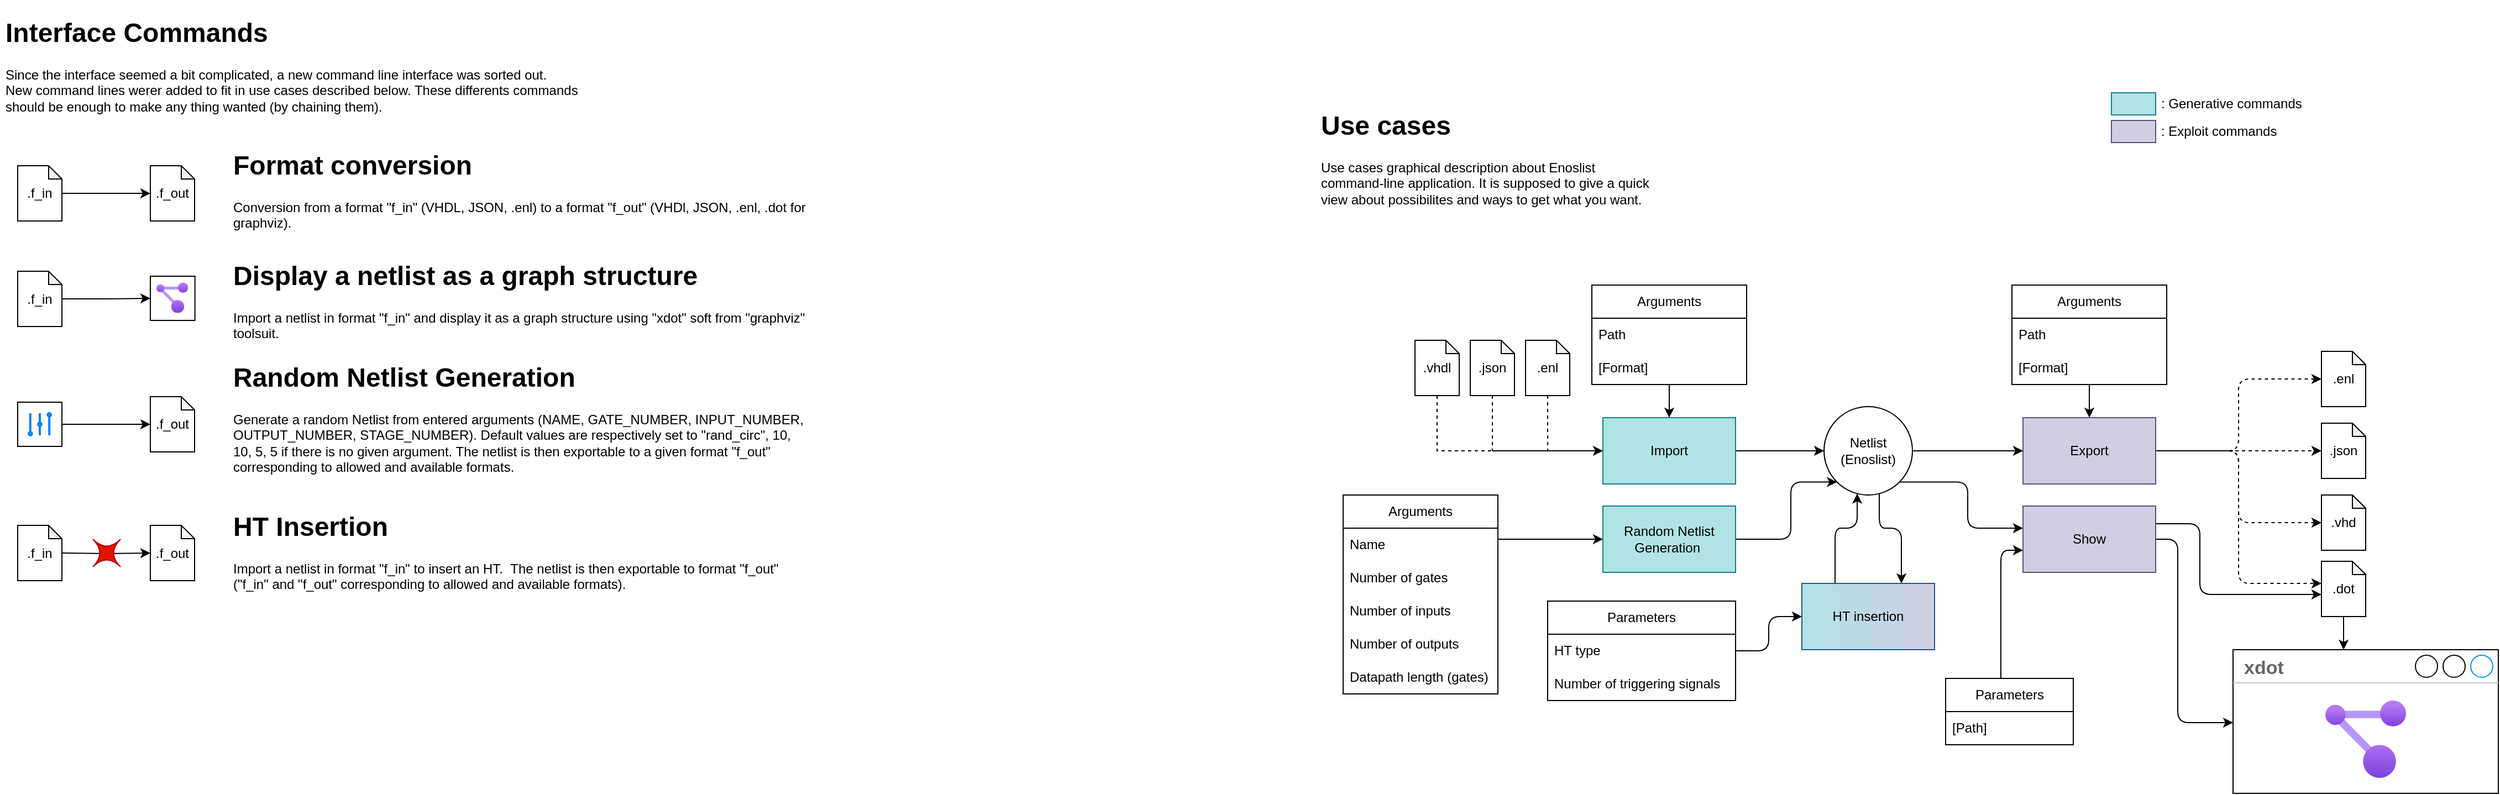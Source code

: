 <mxfile scale="4" border="5">
    <diagram id="F-jcvmtaAcMN6WuGPzHL" name="Page-1">
        <mxGraphModel dx="3872" dy="1431" grid="1" gridSize="10" guides="1" tooltips="1" connect="1" arrows="1" fold="1" page="1" pageScale="1" pageWidth="1169" pageHeight="827" math="0" shadow="0">
            <root>
                <mxCell id="0"/>
                <mxCell id="1" parent="0"/>
                <mxCell id="3" value="" style="endArrow=classic;html=1;" parent="1" edge="1">
                    <mxGeometry width="50" height="50" relative="1" as="geometry">
                        <mxPoint x="210" y="423" as="sourcePoint"/>
                        <mxPoint x="310" y="423" as="targetPoint"/>
                    </mxGeometry>
                </mxCell>
                <mxCell id="16" style="edgeStyle=orthogonalEdgeStyle;html=1;exitX=1;exitY=0.5;exitDx=0;exitDy=0;endArrow=classic;endFill=1;entryX=0;entryY=0.5;entryDx=0;entryDy=0;entryPerimeter=0;dashed=1;" parent="1" source="4" target="17" edge="1">
                    <mxGeometry relative="1" as="geometry">
                        <mxPoint x="930" y="423.348" as="targetPoint"/>
                    </mxGeometry>
                </mxCell>
                <mxCell id="22" style="edgeStyle=orthogonalEdgeStyle;html=1;exitX=1;exitY=0.5;exitDx=0;exitDy=0;entryX=0;entryY=0.5;entryDx=0;entryDy=0;entryPerimeter=0;endArrow=classic;endFill=1;startArrow=none;startFill=0;dashed=1;" parent="1" source="4" target="18" edge="1">
                    <mxGeometry relative="1" as="geometry"/>
                </mxCell>
                <mxCell id="23" style="edgeStyle=orthogonalEdgeStyle;html=1;exitX=1;exitY=0.5;exitDx=0;exitDy=0;entryX=0;entryY=0.5;entryDx=0;entryDy=0;entryPerimeter=0;endArrow=classic;endFill=1;dashed=1;" parent="1" source="4" target="20" edge="1">
                    <mxGeometry relative="1" as="geometry"/>
                </mxCell>
                <mxCell id="24" style="edgeStyle=orthogonalEdgeStyle;html=1;exitX=1;exitY=0.5;exitDx=0;exitDy=0;endArrow=classic;endFill=1;dashed=1;" parent="1" source="4" target="21" edge="1">
                    <mxGeometry relative="1" as="geometry">
                        <Array as="points">
                            <mxPoint x="885" y="423"/>
                            <mxPoint x="885" y="543"/>
                        </Array>
                    </mxGeometry>
                </mxCell>
                <mxCell id="27" style="edgeStyle=orthogonalEdgeStyle;html=1;exitX=1;exitY=0.5;exitDx=0;exitDy=0;startArrow=none;startFill=0;endArrow=none;endFill=0;" parent="1" source="4" edge="1">
                    <mxGeometry relative="1" as="geometry">
                        <mxPoint x="880" y="423" as="targetPoint"/>
                    </mxGeometry>
                </mxCell>
                <mxCell id="46" style="edgeStyle=orthogonalEdgeStyle;html=1;exitX=0.5;exitY=0;exitDx=0;exitDy=0;strokeWidth=1;startArrow=classic;startFill=1;endArrow=none;endFill=0;" parent="1" source="4" target="42" edge="1">
                    <mxGeometry relative="1" as="geometry"/>
                </mxCell>
                <mxCell id="4" value="Export" style="rounded=0;whiteSpace=wrap;html=1;fillColor=#d0cee2;strokeColor=#56517e;" parent="1" vertex="1">
                    <mxGeometry x="690" y="393" width="120" height="60" as="geometry"/>
                </mxCell>
                <mxCell id="8" style="edgeStyle=orthogonalEdgeStyle;html=1;exitX=0.5;exitY=1;exitDx=0;exitDy=0;exitPerimeter=0;dashed=1;endArrow=none;endFill=0;arcSize=0;entryX=0;entryY=0.5;entryDx=0;entryDy=0;" parent="1" source="6" target="9" edge="1">
                    <mxGeometry relative="1" as="geometry">
                        <mxPoint x="160" y="423" as="targetPoint"/>
                    </mxGeometry>
                </mxCell>
                <mxCell id="6" value=".vhdl" style="shape=note;whiteSpace=wrap;html=1;backgroundOutline=1;darkOpacity=0.05;size=12;" parent="1" vertex="1">
                    <mxGeometry x="140" y="323" width="40" height="50" as="geometry"/>
                </mxCell>
                <mxCell id="12" style="edgeStyle=orthogonalEdgeStyle;html=1;exitX=0.5;exitY=1;exitDx=0;exitDy=0;exitPerimeter=0;endArrow=none;endFill=0;dashed=1;arcSize=0;" parent="1" source="7" edge="1">
                    <mxGeometry relative="1" as="geometry">
                        <mxPoint x="210" y="423" as="targetPoint"/>
                    </mxGeometry>
                </mxCell>
                <mxCell id="7" value=".json" style="shape=note;whiteSpace=wrap;html=1;backgroundOutline=1;darkOpacity=0.05;size=12;" parent="1" vertex="1">
                    <mxGeometry x="190" y="323" width="40" height="50" as="geometry"/>
                </mxCell>
                <mxCell id="11" style="edgeStyle=none;html=1;exitX=1;exitY=0.5;exitDx=0;exitDy=0;entryX=0;entryY=0.5;entryDx=0;entryDy=0;endArrow=classic;endFill=1;" parent="1" source="9" target="10" edge="1">
                    <mxGeometry relative="1" as="geometry"/>
                </mxCell>
                <mxCell id="69" style="edgeStyle=orthogonalEdgeStyle;html=1;exitX=0.5;exitY=0;exitDx=0;exitDy=0;strokeWidth=1;startArrow=classic;startFill=1;endArrow=none;endFill=0;" parent="1" source="9" target="66" edge="1">
                    <mxGeometry relative="1" as="geometry">
                        <Array as="points">
                            <mxPoint x="370" y="353"/>
                            <mxPoint x="370" y="353"/>
                        </Array>
                    </mxGeometry>
                </mxCell>
                <mxCell id="9" value="Import" style="rounded=0;whiteSpace=wrap;html=1;fillColor=#b0e3e6;strokeColor=#0e8088;" parent="1" vertex="1">
                    <mxGeometry x="310" y="393" width="120" height="60" as="geometry"/>
                </mxCell>
                <mxCell id="15" style="edgeStyle=orthogonalEdgeStyle;html=1;exitX=1;exitY=0.5;exitDx=0;exitDy=0;entryX=0;entryY=0.5;entryDx=0;entryDy=0;endArrow=classic;endFill=1;" parent="1" source="10" target="4" edge="1">
                    <mxGeometry relative="1" as="geometry"/>
                </mxCell>
                <mxCell id="29" style="edgeStyle=orthogonalEdgeStyle;html=1;exitX=1;exitY=1;exitDx=0;exitDy=0;strokeWidth=1;startArrow=none;startFill=0;endArrow=classic;endFill=1;" parent="1" source="10" target="28" edge="1">
                    <mxGeometry relative="1" as="geometry">
                        <Array as="points">
                            <mxPoint x="640" y="451"/>
                            <mxPoint x="640" y="493"/>
                        </Array>
                    </mxGeometry>
                </mxCell>
                <mxCell id="50" style="edgeStyle=orthogonalEdgeStyle;html=1;strokeWidth=1;startArrow=classic;startFill=1;endArrow=none;endFill=0;" parent="1" source="10" target="51" edge="1">
                    <mxGeometry relative="1" as="geometry">
                        <mxPoint x="500" y="543" as="targetPoint"/>
                        <Array as="points">
                            <mxPoint x="540" y="493"/>
                            <mxPoint x="520" y="493"/>
                        </Array>
                    </mxGeometry>
                </mxCell>
                <mxCell id="10" value="Netlist&lt;br&gt;(Enoslist)" style="ellipse;whiteSpace=wrap;html=1;aspect=fixed;" parent="1" vertex="1">
                    <mxGeometry x="510" y="383" width="80" height="80" as="geometry"/>
                </mxCell>
                <mxCell id="14" style="edgeStyle=orthogonalEdgeStyle;html=1;exitX=0.5;exitY=1;exitDx=0;exitDy=0;exitPerimeter=0;dashed=1;endArrow=none;endFill=0;" parent="1" source="13" edge="1">
                    <mxGeometry relative="1" as="geometry">
                        <mxPoint x="260.111" y="423" as="targetPoint"/>
                    </mxGeometry>
                </mxCell>
                <mxCell id="13" value=".enl" style="shape=note;whiteSpace=wrap;html=1;backgroundOutline=1;darkOpacity=0.05;size=12;" parent="1" vertex="1">
                    <mxGeometry x="240" y="323" width="40" height="50" as="geometry"/>
                </mxCell>
                <mxCell id="17" value=".enl" style="shape=note;whiteSpace=wrap;html=1;backgroundOutline=1;darkOpacity=0.05;size=12;" parent="1" vertex="1">
                    <mxGeometry x="960" y="333" width="40" height="50" as="geometry"/>
                </mxCell>
                <mxCell id="18" value=".json" style="shape=note;whiteSpace=wrap;html=1;backgroundOutline=1;darkOpacity=0.05;size=12;" parent="1" vertex="1">
                    <mxGeometry x="960" y="398" width="40" height="50" as="geometry"/>
                </mxCell>
                <mxCell id="19" value=".vhd" style="shape=note;whiteSpace=wrap;html=1;backgroundOutline=1;darkOpacity=0.05;size=12;" parent="1" vertex="1">
                    <mxGeometry x="960" y="463" width="40" height="50" as="geometry"/>
                </mxCell>
                <mxCell id="20" value=".vhd" style="shape=note;whiteSpace=wrap;html=1;backgroundOutline=1;darkOpacity=0.05;size=12;" parent="1" vertex="1">
                    <mxGeometry x="960" y="463" width="40" height="50" as="geometry"/>
                </mxCell>
                <mxCell id="61" style="edgeStyle=orthogonalEdgeStyle;html=1;exitX=0.5;exitY=1;exitDx=0;exitDy=0;exitPerimeter=0;strokeWidth=1;startArrow=none;startFill=0;endArrow=classic;endFill=1;" parent="1" source="21" target="34" edge="1">
                    <mxGeometry relative="1" as="geometry">
                        <Array as="points">
                            <mxPoint x="980" y="599"/>
                            <mxPoint x="980" y="599"/>
                        </Array>
                    </mxGeometry>
                </mxCell>
                <mxCell id="21" value=".dot" style="shape=note;whiteSpace=wrap;html=1;backgroundOutline=1;darkOpacity=0.05;size=12;" parent="1" vertex="1">
                    <mxGeometry x="960" y="523" width="40" height="50" as="geometry"/>
                </mxCell>
                <mxCell id="30" style="edgeStyle=orthogonalEdgeStyle;html=1;strokeWidth=1;startArrow=none;startFill=0;endArrow=classic;endFill=1;" parent="1" source="28" target="21" edge="1">
                    <mxGeometry relative="1" as="geometry">
                        <Array as="points">
                            <mxPoint x="850" y="489"/>
                            <mxPoint x="850" y="553"/>
                        </Array>
                    </mxGeometry>
                </mxCell>
                <mxCell id="35" style="edgeStyle=orthogonalEdgeStyle;html=1;strokeWidth=1;startArrow=none;startFill=0;endArrow=classic;endFill=1;" parent="1" source="28" target="34" edge="1">
                    <mxGeometry relative="1" as="geometry">
                        <Array as="points">
                            <mxPoint x="830" y="503"/>
                            <mxPoint x="830" y="669"/>
                        </Array>
                    </mxGeometry>
                </mxCell>
                <mxCell id="28" value="Show" style="rounded=0;whiteSpace=wrap;html=1;fillColor=#d0cee2;strokeColor=#56517e;" parent="1" vertex="1">
                    <mxGeometry x="690" y="473" width="120" height="60" as="geometry"/>
                </mxCell>
                <mxCell id="37" style="edgeStyle=orthogonalEdgeStyle;html=1;exitX=0;exitY=0.5;exitDx=0;exitDy=0;strokeWidth=1;startArrow=classic;startFill=1;endArrow=none;endFill=0;" parent="1" source="36" target="38" edge="1">
                    <mxGeometry relative="1" as="geometry">
                        <mxPoint x="210" y="503.348" as="targetPoint"/>
                        <Array as="points">
                            <mxPoint x="240" y="503"/>
                            <mxPoint x="240" y="503"/>
                        </Array>
                    </mxGeometry>
                </mxCell>
                <mxCell id="49" style="edgeStyle=orthogonalEdgeStyle;html=1;exitX=1;exitY=0.5;exitDx=0;exitDy=0;entryX=0;entryY=1;entryDx=0;entryDy=0;strokeWidth=1;startArrow=none;startFill=0;endArrow=classic;endFill=1;" parent="1" source="36" target="10" edge="1">
                    <mxGeometry relative="1" as="geometry">
                        <Array as="points">
                            <mxPoint x="480" y="503"/>
                            <mxPoint x="480" y="451"/>
                        </Array>
                    </mxGeometry>
                </mxCell>
                <mxCell id="36" value="Random Netlist Generation&amp;nbsp;" style="rounded=0;whiteSpace=wrap;html=1;fillColor=#b0e3e6;strokeColor=#0e8088;" parent="1" vertex="1">
                    <mxGeometry x="310" y="473" width="120" height="60" as="geometry"/>
                </mxCell>
                <mxCell id="38" value="Arguments" style="swimlane;fontStyle=0;childLayout=stackLayout;horizontal=1;startSize=30;horizontalStack=0;resizeParent=1;resizeParentMax=0;resizeLast=0;collapsible=1;marginBottom=0;whiteSpace=wrap;html=1;" parent="1" vertex="1">
                    <mxGeometry x="75" y="463" width="140" height="180" as="geometry"/>
                </mxCell>
                <mxCell id="39" value="Name" style="text;strokeColor=none;fillColor=none;align=left;verticalAlign=middle;spacingLeft=4;spacingRight=4;overflow=hidden;points=[[0,0.5],[1,0.5]];portConstraint=eastwest;rotatable=0;whiteSpace=wrap;html=1;" parent="38" vertex="1">
                    <mxGeometry y="30" width="140" height="30" as="geometry"/>
                </mxCell>
                <mxCell id="40" value="Number of gates" style="text;strokeColor=none;fillColor=none;align=left;verticalAlign=middle;spacingLeft=4;spacingRight=4;overflow=hidden;points=[[0,0.5],[1,0.5]];portConstraint=eastwest;rotatable=0;whiteSpace=wrap;html=1;" parent="38" vertex="1">
                    <mxGeometry y="60" width="140" height="30" as="geometry"/>
                </mxCell>
                <mxCell id="41" value="Number of inputs" style="text;strokeColor=none;fillColor=none;align=left;verticalAlign=middle;spacingLeft=4;spacingRight=4;overflow=hidden;points=[[0,0.5],[1,0.5]];portConstraint=eastwest;rotatable=0;whiteSpace=wrap;html=1;" parent="38" vertex="1">
                    <mxGeometry y="90" width="140" height="30" as="geometry"/>
                </mxCell>
                <mxCell id="47" value="Number of outputs" style="text;strokeColor=none;fillColor=none;align=left;verticalAlign=middle;spacingLeft=4;spacingRight=4;overflow=hidden;points=[[0,0.5],[1,0.5]];portConstraint=eastwest;rotatable=0;whiteSpace=wrap;html=1;" parent="38" vertex="1">
                    <mxGeometry y="120" width="140" height="30" as="geometry"/>
                </mxCell>
                <mxCell id="48" value="Datapath length (gates)" style="text;strokeColor=none;fillColor=none;align=left;verticalAlign=middle;spacingLeft=4;spacingRight=4;overflow=hidden;points=[[0,0.5],[1,0.5]];portConstraint=eastwest;rotatable=0;whiteSpace=wrap;html=1;" parent="38" vertex="1">
                    <mxGeometry y="150" width="140" height="30" as="geometry"/>
                </mxCell>
                <mxCell id="42" value="Arguments" style="swimlane;fontStyle=0;childLayout=stackLayout;horizontal=1;startSize=30;horizontalStack=0;resizeParent=1;resizeParentMax=0;resizeLast=0;collapsible=1;marginBottom=0;whiteSpace=wrap;html=1;" parent="1" vertex="1">
                    <mxGeometry x="680" y="273" width="140" height="90" as="geometry"/>
                </mxCell>
                <mxCell id="43" value="Path" style="text;strokeColor=none;fillColor=none;align=left;verticalAlign=middle;spacingLeft=4;spacingRight=4;overflow=hidden;points=[[0,0.5],[1,0.5]];portConstraint=eastwest;rotatable=0;whiteSpace=wrap;html=1;" parent="42" vertex="1">
                    <mxGeometry y="30" width="140" height="30" as="geometry"/>
                </mxCell>
                <mxCell id="45" value="[Format]" style="text;strokeColor=none;fillColor=none;align=left;verticalAlign=middle;spacingLeft=4;spacingRight=4;overflow=hidden;points=[[0,0.5],[1,0.5]];portConstraint=eastwest;rotatable=0;whiteSpace=wrap;html=1;" parent="42" vertex="1">
                    <mxGeometry y="60" width="140" height="30" as="geometry"/>
                </mxCell>
                <mxCell id="58" style="edgeStyle=orthogonalEdgeStyle;html=1;strokeWidth=1;startArrow=classic;startFill=1;endArrow=none;endFill=0;" parent="1" source="51" target="52" edge="1">
                    <mxGeometry relative="1" as="geometry">
                        <Array as="points">
                            <mxPoint x="460" y="573"/>
                            <mxPoint x="460" y="604"/>
                        </Array>
                    </mxGeometry>
                </mxCell>
                <mxCell id="59" style="edgeStyle=orthogonalEdgeStyle;html=1;exitX=0.75;exitY=0;exitDx=0;exitDy=0;strokeWidth=1;startArrow=classic;startFill=1;endArrow=none;endFill=0;" parent="1" source="51" target="10" edge="1">
                    <mxGeometry relative="1" as="geometry">
                        <Array as="points">
                            <mxPoint x="580" y="493"/>
                            <mxPoint x="560" y="493"/>
                        </Array>
                    </mxGeometry>
                </mxCell>
                <mxCell id="51" value="HT insertion" style="rounded=0;whiteSpace=wrap;html=1;fillColor=#D0CEE2;strokeColor=#25548A;fillStyle=hatch;gradientColor=#B0E3E6;gradientDirection=west;" parent="1" vertex="1">
                    <mxGeometry x="490" y="543" width="120" height="60" as="geometry"/>
                </mxCell>
                <mxCell id="52" value="Parameters" style="swimlane;fontStyle=0;childLayout=stackLayout;horizontal=1;startSize=30;horizontalStack=0;resizeParent=1;resizeParentMax=0;resizeLast=0;collapsible=1;marginBottom=0;whiteSpace=wrap;html=1;" parent="1" vertex="1">
                    <mxGeometry x="260" y="559" width="170" height="90" as="geometry"/>
                </mxCell>
                <mxCell id="53" value="HT type" style="text;strokeColor=none;fillColor=none;align=left;verticalAlign=middle;spacingLeft=4;spacingRight=4;overflow=hidden;points=[[0,0.5],[1,0.5]];portConstraint=eastwest;rotatable=0;whiteSpace=wrap;html=1;" parent="52" vertex="1">
                    <mxGeometry y="30" width="170" height="30" as="geometry"/>
                </mxCell>
                <mxCell id="54" value="Number of triggering signals" style="text;strokeColor=none;fillColor=none;align=left;verticalAlign=middle;spacingLeft=4;spacingRight=4;overflow=hidden;points=[[0,0.5],[1,0.5]];portConstraint=eastwest;rotatable=0;whiteSpace=wrap;html=1;" parent="52" vertex="1">
                    <mxGeometry y="60" width="170" height="30" as="geometry"/>
                </mxCell>
                <mxCell id="65" style="edgeStyle=orthogonalEdgeStyle;html=1;strokeWidth=1;startArrow=none;startFill=0;endArrow=classic;endFill=1;" parent="1" source="76" target="28" edge="1">
                    <mxGeometry relative="1" as="geometry">
                        <mxPoint x="640" y="638" as="sourcePoint"/>
                        <Array as="points">
                            <mxPoint x="670" y="513"/>
                        </Array>
                    </mxGeometry>
                </mxCell>
                <mxCell id="66" value="Arguments" style="swimlane;fontStyle=0;childLayout=stackLayout;horizontal=1;startSize=30;horizontalStack=0;resizeParent=1;resizeParentMax=0;resizeLast=0;collapsible=1;marginBottom=0;whiteSpace=wrap;html=1;" parent="1" vertex="1">
                    <mxGeometry x="300" y="273" width="140" height="90" as="geometry"/>
                </mxCell>
                <mxCell id="67" value="Path" style="text;strokeColor=none;fillColor=none;align=left;verticalAlign=middle;spacingLeft=4;spacingRight=4;overflow=hidden;points=[[0,0.5],[1,0.5]];portConstraint=eastwest;rotatable=0;whiteSpace=wrap;html=1;" parent="66" vertex="1">
                    <mxGeometry y="30" width="140" height="30" as="geometry"/>
                </mxCell>
                <mxCell id="68" value="[Format]" style="text;strokeColor=none;fillColor=none;align=left;verticalAlign=middle;spacingLeft=4;spacingRight=4;overflow=hidden;points=[[0,0.5],[1,0.5]];portConstraint=eastwest;rotatable=0;whiteSpace=wrap;html=1;" parent="66" vertex="1">
                    <mxGeometry y="60" width="140" height="30" as="geometry"/>
                </mxCell>
                <mxCell id="70" value="&lt;h1&gt;Use cases&lt;/h1&gt;&lt;div&gt;Use cases graphical description about Enoslist command-line application. It is supposed to give a quick view about possibilites and ways to get what you want.&lt;/div&gt;" style="text;html=1;strokeColor=none;fillColor=none;spacing=5;spacingTop=-20;whiteSpace=wrap;overflow=hidden;rounded=0;" parent="1" vertex="1">
                    <mxGeometry x="50" y="109" width="310" height="130" as="geometry"/>
                </mxCell>
                <mxCell id="72" value="" style="rounded=0;whiteSpace=wrap;html=1;fillColor=#b0e3e6;strokeColor=#0e8088;" parent="1" vertex="1">
                    <mxGeometry x="770" y="99" width="40" height="20" as="geometry"/>
                </mxCell>
                <mxCell id="73" value=": Generative commands" style="text;html=1;strokeColor=none;fillColor=none;align=left;verticalAlign=middle;whiteSpace=wrap;rounded=0;spacing=5;" parent="1" vertex="1">
                    <mxGeometry x="810" y="94" width="140" height="30" as="geometry"/>
                </mxCell>
                <mxCell id="74" value="" style="rounded=0;whiteSpace=wrap;html=1;fillColor=#d0cee2;strokeColor=#56517e;" parent="1" vertex="1">
                    <mxGeometry x="770" y="124" width="40" height="20" as="geometry"/>
                </mxCell>
                <mxCell id="75" value=": Exploit commands" style="text;html=1;strokeColor=none;fillColor=none;align=left;verticalAlign=middle;whiteSpace=wrap;rounded=0;spacing=5;" parent="1" vertex="1">
                    <mxGeometry x="810" y="119" width="140" height="30" as="geometry"/>
                </mxCell>
                <mxCell id="76" value="Parameters" style="swimlane;fontStyle=0;childLayout=stackLayout;horizontal=1;startSize=30;horizontalStack=0;resizeParent=1;resizeParentMax=0;resizeLast=0;collapsible=1;marginBottom=0;whiteSpace=wrap;html=1;" parent="1" vertex="1">
                    <mxGeometry x="620" y="629" width="115.5" height="60" as="geometry"/>
                </mxCell>
                <mxCell id="77" value="[Path]" style="text;strokeColor=none;fillColor=none;align=left;verticalAlign=middle;spacingLeft=4;spacingRight=4;overflow=hidden;points=[[0,0.5],[1,0.5]];portConstraint=eastwest;rotatable=0;whiteSpace=wrap;html=1;" parent="76" vertex="1">
                    <mxGeometry y="30" width="115.5" height="30" as="geometry"/>
                </mxCell>
                <mxCell id="W1CZDH-q3D7ggvr_aLYV-79" value="" style="edgeStyle=orthogonalEdgeStyle;html=1;strokeWidth=1;startArrow=none;startFill=0;endArrow=classic;endFill=1;" parent="1" source="W1CZDH-q3D7ggvr_aLYV-77" target="W1CZDH-q3D7ggvr_aLYV-78" edge="1">
                    <mxGeometry relative="1" as="geometry"/>
                </mxCell>
                <mxCell id="W1CZDH-q3D7ggvr_aLYV-77" value=".f_in" style="shape=note;whiteSpace=wrap;html=1;backgroundOutline=1;darkOpacity=0.05;size=12;" parent="1" vertex="1">
                    <mxGeometry x="-1124" y="165" width="40" height="50" as="geometry"/>
                </mxCell>
                <mxCell id="W1CZDH-q3D7ggvr_aLYV-78" value=".f_out" style="shape=note;whiteSpace=wrap;html=1;backgroundOutline=1;darkOpacity=0.05;size=12;" parent="1" vertex="1">
                    <mxGeometry x="-1004" y="165" width="40" height="50" as="geometry"/>
                </mxCell>
                <mxCell id="W1CZDH-q3D7ggvr_aLYV-86" value="&lt;h1&gt;Format conversion&lt;/h1&gt;&lt;div&gt;Conversion from a format &quot;f_in&quot; (VHDL, JSON, .enl) to a format &quot;f_out&quot; (VHDl, JSON, .enl, .dot for graphviz).&lt;/div&gt;" style="text;html=1;strokeColor=none;fillColor=none;spacing=5;spacingTop=-20;whiteSpace=wrap;overflow=hidden;rounded=0;fillStyle=hatch;" parent="1" vertex="1">
                    <mxGeometry x="-934" y="145" width="560" height="90" as="geometry"/>
                </mxCell>
                <mxCell id="W1CZDH-q3D7ggvr_aLYV-87" value="" style="edgeStyle=orthogonalEdgeStyle;html=1;strokeWidth=1;startArrow=none;startFill=0;endArrow=classic;endFill=1;" parent="1" source="W1CZDH-q3D7ggvr_aLYV-123" target="W1CZDH-q3D7ggvr_aLYV-88" edge="1">
                    <mxGeometry relative="1" as="geometry">
                        <mxPoint x="-1084" y="394" as="sourcePoint"/>
                    </mxGeometry>
                </mxCell>
                <mxCell id="W1CZDH-q3D7ggvr_aLYV-88" value=".f_out" style="shape=note;whiteSpace=wrap;html=1;backgroundOutline=1;darkOpacity=0.05;size=12;" parent="1" vertex="1">
                    <mxGeometry x="-1004" y="374" width="40" height="50" as="geometry"/>
                </mxCell>
                <mxCell id="W1CZDH-q3D7ggvr_aLYV-89" value="&lt;h1&gt;Random Netlist Generation&lt;/h1&gt;&lt;div&gt;Generate a random Netlist from entered arguments (NAME, GATE_NUMBER, INPUT_NUMBER, OUTPUT_NUMBER, STAGE_NUMBER). Default values are respectively set to &quot;rand_circ&quot;, 10, 10, 5, 5 if there is no given argument&lt;span style=&quot;background-color: initial;&quot;&gt;. The netlist is then exportable to a given format &quot;f_out&quot; corresponding to allowed and available formats.&lt;/span&gt;&lt;/div&gt;" style="text;html=1;strokeColor=none;fillColor=none;spacing=5;spacingTop=-20;whiteSpace=wrap;overflow=hidden;rounded=0;fillStyle=hatch;" parent="1" vertex="1">
                    <mxGeometry x="-934" y="336.5" width="530" height="115" as="geometry"/>
                </mxCell>
                <mxCell id="W1CZDH-q3D7ggvr_aLYV-130" style="edgeStyle=orthogonalEdgeStyle;html=1;entryX=0;entryY=0.5;entryDx=0;entryDy=0;strokeWidth=1;startArrow=none;startFill=0;endArrow=classic;endFill=1;" parent="1" source="W1CZDH-q3D7ggvr_aLYV-98" target="W1CZDH-q3D7ggvr_aLYV-128" edge="1">
                    <mxGeometry relative="1" as="geometry"/>
                </mxCell>
                <mxCell id="W1CZDH-q3D7ggvr_aLYV-98" value=".f_in" style="shape=note;whiteSpace=wrap;html=1;backgroundOutline=1;darkOpacity=0.05;size=12;" parent="1" vertex="1">
                    <mxGeometry x="-1124" y="260.5" width="40" height="50" as="geometry"/>
                </mxCell>
                <mxCell id="W1CZDH-q3D7ggvr_aLYV-109" value="" style="group" parent="1" vertex="1" connectable="0">
                    <mxGeometry x="880" y="603" width="240" height="130" as="geometry"/>
                </mxCell>
                <mxCell id="34" value="&lt;b&gt;xdot&lt;/b&gt;" style="strokeWidth=1;shadow=0;dashed=0;align=center;html=1;shape=mxgraph.mockup.containers.window;align=left;verticalAlign=top;spacingLeft=8;strokeColor2=#008cff;strokeColor3=#c4c4c4;fontColor=#666666;mainText=;fontSize=17;labelBackgroundColor=none;" parent="W1CZDH-q3D7ggvr_aLYV-109" vertex="1">
                    <mxGeometry width="240" height="130" as="geometry"/>
                </mxCell>
                <mxCell id="W1CZDH-q3D7ggvr_aLYV-108" value="" style="aspect=fixed;html=1;points=[];align=center;image;fontSize=12;image=img/lib/azure2/management_governance/Resource_Graph_Explorer.svg;shadow=0;sketch=0;fillStyle=auto;strokeColor=#25548A;fillColor=#B0E3E6;gradientColor=#D0CEE2;gradientDirection=west;" parent="W1CZDH-q3D7ggvr_aLYV-109" vertex="1">
                    <mxGeometry x="83.36" y="46" width="73.29" height="70" as="geometry"/>
                </mxCell>
                <mxCell id="W1CZDH-q3D7ggvr_aLYV-110" value="&lt;h1&gt;Display a netlist as a graph structure&lt;/h1&gt;&lt;div&gt;Import a netlist in format &quot;f_in&quot; and display it as a graph structure using &quot;xdot&quot; soft from &quot;graphviz&quot; toolsuit.&lt;/div&gt;" style="text;html=1;strokeColor=none;fillColor=none;spacing=5;spacingTop=-20;whiteSpace=wrap;overflow=hidden;rounded=0;fillStyle=hatch;" parent="1" vertex="1">
                    <mxGeometry x="-934" y="245" width="530" height="81" as="geometry"/>
                </mxCell>
                <mxCell id="W1CZDH-q3D7ggvr_aLYV-115" value="" style="edgeStyle=orthogonalEdgeStyle;html=1;strokeWidth=1;startArrow=none;startFill=0;endArrow=classic;endFill=1;" parent="1" target="W1CZDH-q3D7ggvr_aLYV-116" edge="1">
                    <mxGeometry relative="1" as="geometry">
                        <mxPoint x="-1084" y="515.5" as="sourcePoint"/>
                    </mxGeometry>
                </mxCell>
                <mxCell id="W1CZDH-q3D7ggvr_aLYV-116" value=".f_out" style="shape=note;whiteSpace=wrap;html=1;backgroundOutline=1;darkOpacity=0.05;size=12;" parent="1" vertex="1">
                    <mxGeometry x="-1004" y="490.5" width="40" height="50" as="geometry"/>
                </mxCell>
                <mxCell id="W1CZDH-q3D7ggvr_aLYV-117" value="&lt;h1&gt;HT Insertion&lt;/h1&gt;&lt;div&gt;Import a netlist in format &quot;f_in&quot; to insert an HT.&amp;nbsp;&lt;span style=&quot;background-color: initial;&quot;&gt;&amp;nbsp;The netlist is then exportable to format &quot;f_out&quot; (&quot;f_in&quot; and &quot;f_out&quot; corresponding to allowed and available formats).&lt;/span&gt;&lt;/div&gt;" style="text;html=1;strokeColor=none;fillColor=none;spacing=5;spacingTop=-20;whiteSpace=wrap;overflow=hidden;rounded=0;fillStyle=hatch;" parent="1" vertex="1">
                    <mxGeometry x="-934" y="472" width="530" height="87" as="geometry"/>
                </mxCell>
                <mxCell id="W1CZDH-q3D7ggvr_aLYV-118" value="" style="shape=switch;whiteSpace=wrap;html=1;fillStyle=auto;strokeColor=#B20000;fillColor=#e51400;gradientDirection=west;fontColor=#ffffff;" parent="1" vertex="1">
                    <mxGeometry x="-1056" y="503" width="25" height="25" as="geometry"/>
                </mxCell>
                <mxCell id="W1CZDH-q3D7ggvr_aLYV-119" value=".f_in" style="shape=note;whiteSpace=wrap;html=1;backgroundOutline=1;darkOpacity=0.05;size=12;" parent="1" vertex="1">
                    <mxGeometry x="-1124" y="490.5" width="40" height="50" as="geometry"/>
                </mxCell>
                <mxCell id="W1CZDH-q3D7ggvr_aLYV-124" value="" style="group;strokeColor=none;" parent="1" vertex="1" connectable="0">
                    <mxGeometry x="-1124" y="379" width="40" height="40" as="geometry"/>
                </mxCell>
                <mxCell id="W1CZDH-q3D7ggvr_aLYV-123" value="" style="rounded=0;whiteSpace=wrap;html=1;shadow=0;sketch=0;fillStyle=auto;gradientDirection=west;" parent="W1CZDH-q3D7ggvr_aLYV-124" vertex="1">
                    <mxGeometry width="40" height="40" as="geometry"/>
                </mxCell>
                <mxCell id="W1CZDH-q3D7ggvr_aLYV-121" value="" style="html=1;verticalLabelPosition=bottom;align=center;labelBackgroundColor=#ffffff;verticalAlign=top;strokeWidth=2;strokeColor=#0080F0;shadow=0;dashed=0;shape=mxgraph.ios7.icons.volume;pointerEvents=1;sketch=0;fillStyle=auto;fillColor=#B0E3E6;gradientColor=#D0CEE2;gradientDirection=west;" parent="W1CZDH-q3D7ggvr_aLYV-124" vertex="1">
                    <mxGeometry x="10" y="10" width="20" height="20" as="geometry"/>
                </mxCell>
                <mxCell id="W1CZDH-q3D7ggvr_aLYV-129" value="" style="group" parent="1" vertex="1" connectable="0">
                    <mxGeometry x="-1004" y="265" width="40.34" height="40" as="geometry"/>
                </mxCell>
                <mxCell id="W1CZDH-q3D7ggvr_aLYV-128" value="" style="rounded=0;whiteSpace=wrap;html=1;shadow=0;sketch=0;fillStyle=auto;gradientDirection=west;" parent="W1CZDH-q3D7ggvr_aLYV-129" vertex="1">
                    <mxGeometry width="40.34" height="40" as="geometry"/>
                </mxCell>
                <mxCell id="W1CZDH-q3D7ggvr_aLYV-107" value="" style="aspect=fixed;html=1;points=[];align=center;image;fontSize=12;image=img/lib/azure2/management_governance/Resource_Graph_Explorer.svg;shadow=0;sketch=0;fillStyle=auto;strokeColor=#25548A;fillColor=#B0E3E6;gradientColor=#D0CEE2;gradientDirection=west;" parent="W1CZDH-q3D7ggvr_aLYV-129" vertex="1">
                    <mxGeometry x="5.379" y="5.714" width="28.861" height="27.563" as="geometry"/>
                </mxCell>
                <mxCell id="W1CZDH-q3D7ggvr_aLYV-131" value="&lt;h1&gt;Interface Commands&lt;/h1&gt;&lt;div&gt;Since the interface seemed a bit complicated, a new command line interface was sorted out.&amp;nbsp;&lt;/div&gt;&lt;div&gt;New command lines werer added to fit in use cases described below. These differents commands should be enough to make any thing wanted (by chaining them).&lt;/div&gt;" style="text;html=1;strokeColor=none;fillColor=none;spacing=5;spacingTop=-20;whiteSpace=wrap;overflow=hidden;rounded=0;fillStyle=hatch;" parent="1" vertex="1">
                    <mxGeometry x="-1140" y="25" width="560" height="100" as="geometry"/>
                </mxCell>
            </root>
        </mxGraphModel>
    </diagram>
</mxfile>
